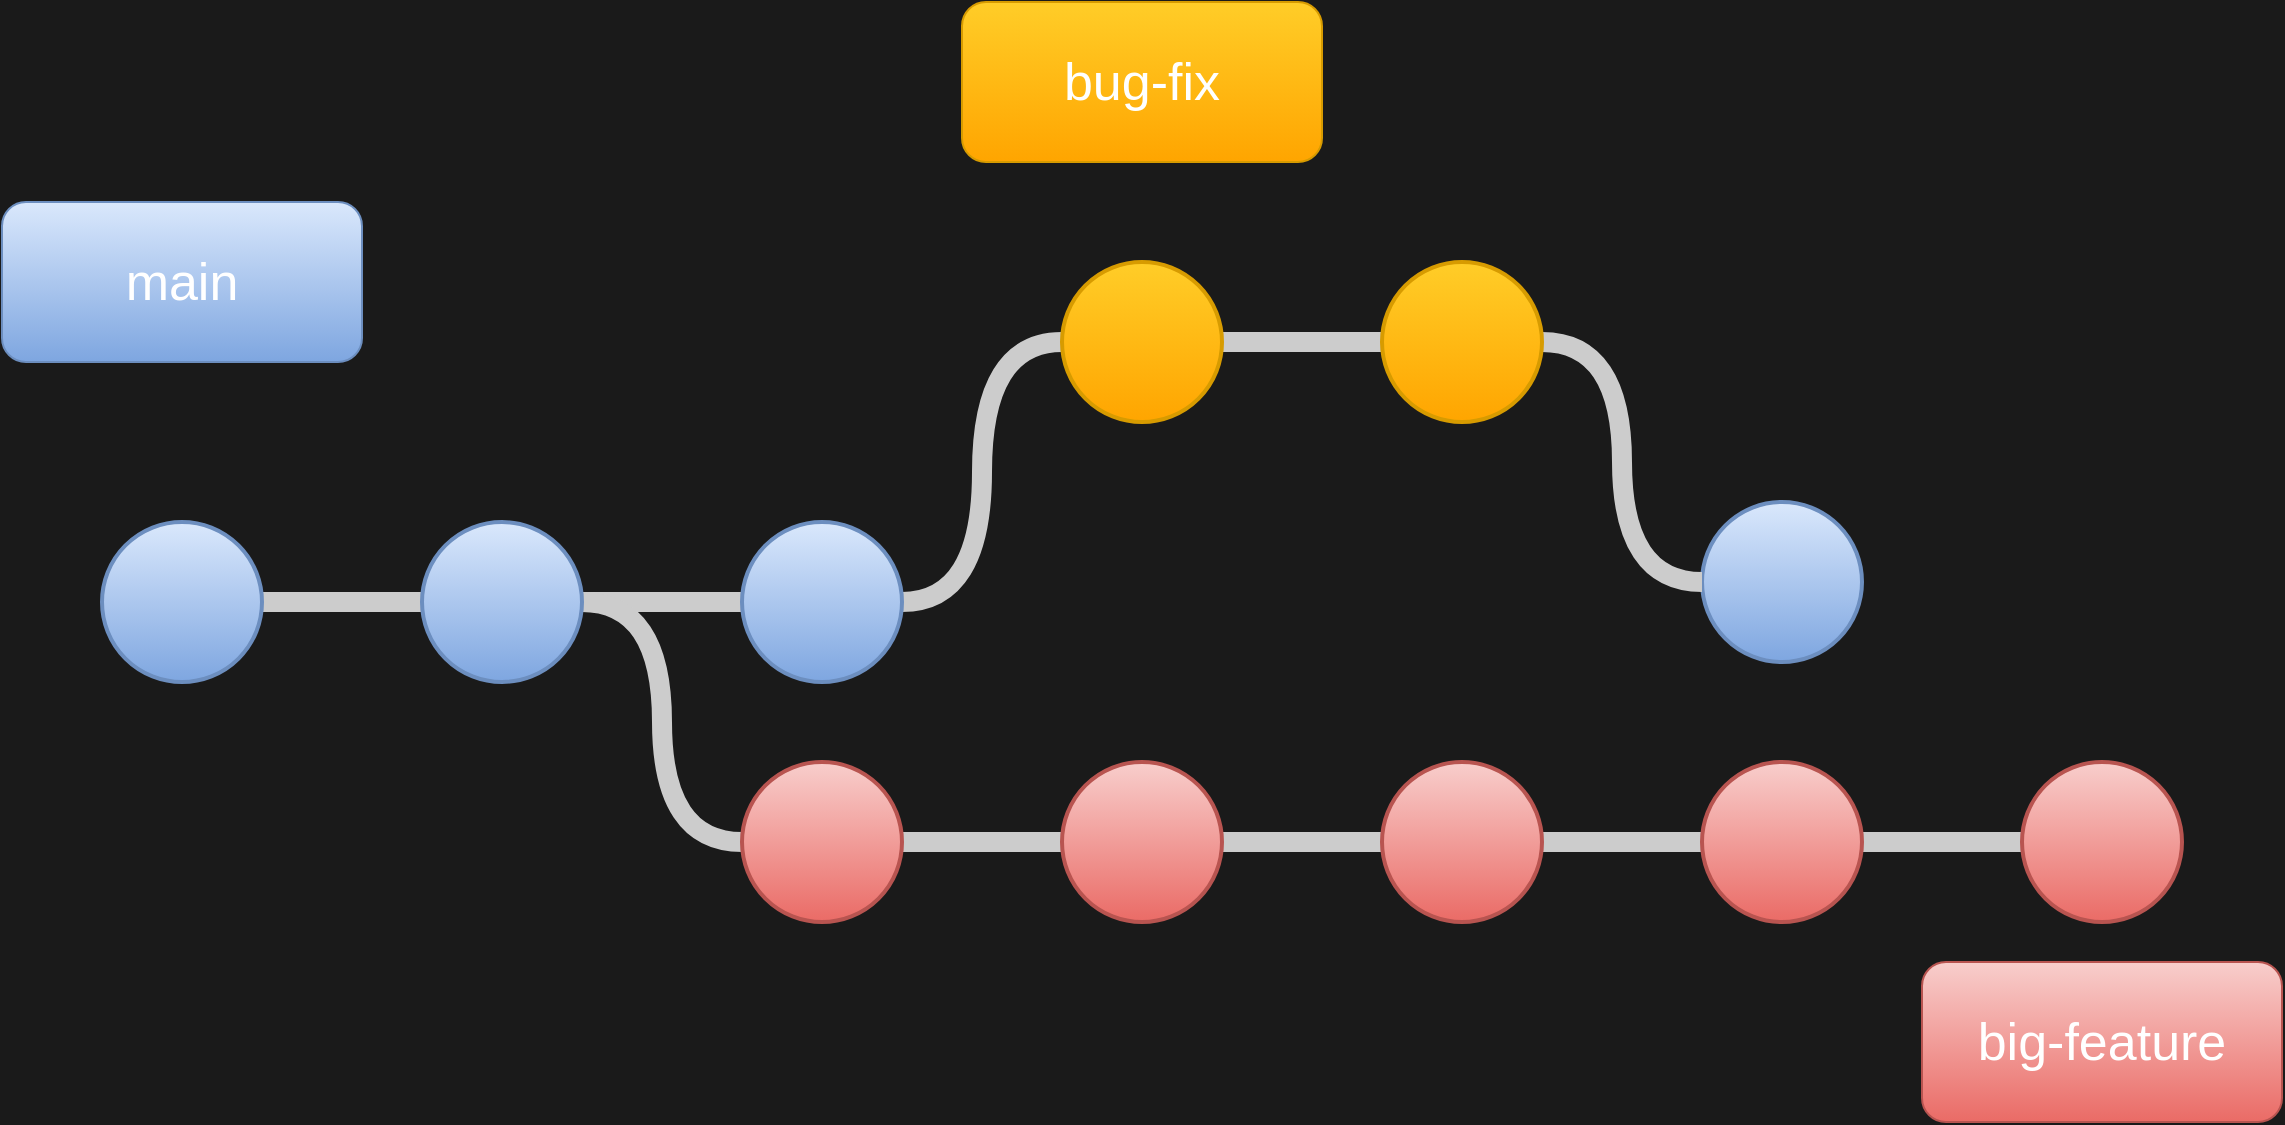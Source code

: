 <mxfile version="16.4.0" type="device"><diagram id="8DaUp5mB95cTxwQFrwqQ" name="Page-1"><mxGraphModel dx="2011" dy="1549" grid="1" gridSize="10" guides="1" tooltips="1" connect="1" arrows="1" fold="1" page="1" pageScale="1" pageWidth="1600" pageHeight="900" background="#1A1A1A" math="0" shadow="0"><root><mxCell id="0"/><mxCell id="1" parent="0"/><mxCell id="dafTkVLbCWRg_QDF9xsl-4" style="edgeStyle=orthogonalEdgeStyle;rounded=1;orthogonalLoop=1;jettySize=auto;html=1;exitX=1;exitY=0.5;exitDx=0;exitDy=0;strokeWidth=10;strokeColor=#CCCCCC;endArrow=none;endFill=0;" edge="1" parent="1" source="dafTkVLbCWRg_QDF9xsl-1" target="dafTkVLbCWRg_QDF9xsl-2"><mxGeometry relative="1" as="geometry"/></mxCell><mxCell id="dafTkVLbCWRg_QDF9xsl-1" value="" style="ellipse;whiteSpace=wrap;html=1;aspect=fixed;fillColor=#dae8fc;strokeColor=#6c8ebf;strokeWidth=2;fontSize=32;fontColor=#FFFFFF;gradientColor=#7ea6e0;" vertex="1" parent="1"><mxGeometry x="80" y="580" width="80" height="80" as="geometry"/></mxCell><mxCell id="dafTkVLbCWRg_QDF9xsl-5" style="edgeStyle=orthogonalEdgeStyle;rounded=1;orthogonalLoop=1;jettySize=auto;html=1;exitX=1;exitY=0.5;exitDx=0;exitDy=0;entryX=0;entryY=0.5;entryDx=0;entryDy=0;endArrow=none;endFill=0;strokeColor=#CCCCCC;strokeWidth=10;" edge="1" parent="1" source="dafTkVLbCWRg_QDF9xsl-2" target="dafTkVLbCWRg_QDF9xsl-3"><mxGeometry relative="1" as="geometry"/></mxCell><mxCell id="dafTkVLbCWRg_QDF9xsl-10" style="edgeStyle=orthogonalEdgeStyle;curved=1;orthogonalLoop=1;jettySize=auto;html=1;exitX=1;exitY=0.5;exitDx=0;exitDy=0;entryX=0;entryY=0.5;entryDx=0;entryDy=0;endArrow=none;endFill=0;strokeColor=#CCCCCC;strokeWidth=10;" edge="1" parent="1" source="dafTkVLbCWRg_QDF9xsl-2" target="dafTkVLbCWRg_QDF9xsl-9"><mxGeometry relative="1" as="geometry"/></mxCell><mxCell id="dafTkVLbCWRg_QDF9xsl-2" value="" style="ellipse;whiteSpace=wrap;html=1;aspect=fixed;fillColor=#dae8fc;strokeColor=#6c8ebf;strokeWidth=2;fontSize=32;fontColor=#FFFFFF;gradientColor=#7ea6e0;" vertex="1" parent="1"><mxGeometry x="240" y="580" width="80" height="80" as="geometry"/></mxCell><mxCell id="dafTkVLbCWRg_QDF9xsl-8" style="edgeStyle=orthogonalEdgeStyle;curved=1;orthogonalLoop=1;jettySize=auto;html=1;exitX=1;exitY=0.5;exitDx=0;exitDy=0;endArrow=none;endFill=0;strokeColor=#CCCCCC;strokeWidth=10;entryX=0;entryY=0.5;entryDx=0;entryDy=0;" edge="1" parent="1" source="dafTkVLbCWRg_QDF9xsl-3" target="dafTkVLbCWRg_QDF9xsl-6"><mxGeometry relative="1" as="geometry"><mxPoint x="510" y="490" as="targetPoint"/></mxGeometry></mxCell><mxCell id="dafTkVLbCWRg_QDF9xsl-3" value="" style="ellipse;whiteSpace=wrap;html=1;aspect=fixed;fillColor=#dae8fc;strokeColor=#6c8ebf;strokeWidth=2;fontSize=32;fontColor=#FFFFFF;gradientColor=#7ea6e0;" vertex="1" parent="1"><mxGeometry x="400" y="580" width="80" height="80" as="geometry"/></mxCell><mxCell id="dafTkVLbCWRg_QDF9xsl-21" style="edgeStyle=orthogonalEdgeStyle;curved=1;orthogonalLoop=1;jettySize=auto;html=1;exitX=1;exitY=0.5;exitDx=0;exitDy=0;entryX=0;entryY=0.5;entryDx=0;entryDy=0;endArrow=none;endFill=0;strokeColor=#CCCCCC;strokeWidth=10;" edge="1" parent="1" source="dafTkVLbCWRg_QDF9xsl-6" target="dafTkVLbCWRg_QDF9xsl-20"><mxGeometry relative="1" as="geometry"/></mxCell><mxCell id="dafTkVLbCWRg_QDF9xsl-6" value="" style="ellipse;whiteSpace=wrap;html=1;aspect=fixed;fillColor=#ffcd28;strokeColor=#d79b00;strokeWidth=2;fontSize=32;gradientColor=#ffa500;" vertex="1" parent="1"><mxGeometry x="560" y="450" width="80" height="80" as="geometry"/></mxCell><mxCell id="dafTkVLbCWRg_QDF9xsl-15" style="edgeStyle=orthogonalEdgeStyle;curved=1;orthogonalLoop=1;jettySize=auto;html=1;exitX=1;exitY=0.5;exitDx=0;exitDy=0;endArrow=none;endFill=0;strokeColor=#CCCCCC;strokeWidth=10;" edge="1" parent="1" source="dafTkVLbCWRg_QDF9xsl-9" target="dafTkVLbCWRg_QDF9xsl-11"><mxGeometry relative="1" as="geometry"/></mxCell><mxCell id="dafTkVLbCWRg_QDF9xsl-9" value="" style="ellipse;whiteSpace=wrap;html=1;aspect=fixed;fillColor=#f8cecc;strokeColor=#b85450;strokeWidth=2;fontSize=32;gradientColor=#ea6b66;" vertex="1" parent="1"><mxGeometry x="400" y="700" width="80" height="80" as="geometry"/></mxCell><mxCell id="dafTkVLbCWRg_QDF9xsl-16" style="edgeStyle=orthogonalEdgeStyle;curved=1;orthogonalLoop=1;jettySize=auto;html=1;exitX=1;exitY=0.5;exitDx=0;exitDy=0;entryX=0;entryY=0.5;entryDx=0;entryDy=0;endArrow=none;endFill=0;strokeColor=#CCCCCC;strokeWidth=10;" edge="1" parent="1" source="dafTkVLbCWRg_QDF9xsl-11" target="dafTkVLbCWRg_QDF9xsl-12"><mxGeometry relative="1" as="geometry"/></mxCell><mxCell id="dafTkVLbCWRg_QDF9xsl-11" value="" style="ellipse;whiteSpace=wrap;html=1;aspect=fixed;fillColor=#f8cecc;strokeColor=#b85450;strokeWidth=2;fontSize=32;gradientColor=#ea6b66;" vertex="1" parent="1"><mxGeometry x="560" y="700" width="80" height="80" as="geometry"/></mxCell><mxCell id="dafTkVLbCWRg_QDF9xsl-17" style="edgeStyle=orthogonalEdgeStyle;curved=1;orthogonalLoop=1;jettySize=auto;html=1;exitX=1;exitY=0.5;exitDx=0;exitDy=0;entryX=0;entryY=0.5;entryDx=0;entryDy=0;endArrow=none;endFill=0;strokeColor=#CCCCCC;strokeWidth=10;" edge="1" parent="1" source="dafTkVLbCWRg_QDF9xsl-12" target="dafTkVLbCWRg_QDF9xsl-13"><mxGeometry relative="1" as="geometry"/></mxCell><mxCell id="dafTkVLbCWRg_QDF9xsl-12" value="" style="ellipse;whiteSpace=wrap;html=1;aspect=fixed;fillColor=#f8cecc;strokeColor=#b85450;strokeWidth=2;fontSize=32;gradientColor=#ea6b66;" vertex="1" parent="1"><mxGeometry x="720" y="700" width="80" height="80" as="geometry"/></mxCell><mxCell id="dafTkVLbCWRg_QDF9xsl-18" style="edgeStyle=orthogonalEdgeStyle;curved=1;orthogonalLoop=1;jettySize=auto;html=1;exitX=1;exitY=0.5;exitDx=0;exitDy=0;entryX=0;entryY=0.5;entryDx=0;entryDy=0;endArrow=none;endFill=0;strokeColor=#CCCCCC;strokeWidth=10;" edge="1" parent="1" source="dafTkVLbCWRg_QDF9xsl-13" target="dafTkVLbCWRg_QDF9xsl-14"><mxGeometry relative="1" as="geometry"/></mxCell><mxCell id="dafTkVLbCWRg_QDF9xsl-13" value="" style="ellipse;whiteSpace=wrap;html=1;aspect=fixed;fillColor=#f8cecc;strokeColor=#b85450;strokeWidth=2;fontSize=32;gradientColor=#ea6b66;" vertex="1" parent="1"><mxGeometry x="880" y="700" width="80" height="80" as="geometry"/></mxCell><mxCell id="dafTkVLbCWRg_QDF9xsl-14" value="" style="ellipse;whiteSpace=wrap;html=1;aspect=fixed;fillColor=#f8cecc;strokeColor=#b85450;strokeWidth=2;fontSize=32;gradientColor=#ea6b66;" vertex="1" parent="1"><mxGeometry x="1040" y="700" width="80" height="80" as="geometry"/></mxCell><mxCell id="dafTkVLbCWRg_QDF9xsl-19" value="" style="ellipse;whiteSpace=wrap;html=1;aspect=fixed;fillColor=#dae8fc;strokeColor=#6c8ebf;strokeWidth=2;fontSize=32;fontColor=#FFFFFF;gradientColor=#7ea6e0;" vertex="1" parent="1"><mxGeometry x="880" y="570" width="80" height="80" as="geometry"/></mxCell><mxCell id="dafTkVLbCWRg_QDF9xsl-22" style="edgeStyle=orthogonalEdgeStyle;curved=1;orthogonalLoop=1;jettySize=auto;html=1;exitX=1;exitY=0.5;exitDx=0;exitDy=0;entryX=0;entryY=0.5;entryDx=0;entryDy=0;endArrow=none;endFill=0;strokeColor=#CCCCCC;strokeWidth=10;" edge="1" parent="1" source="dafTkVLbCWRg_QDF9xsl-20" target="dafTkVLbCWRg_QDF9xsl-19"><mxGeometry relative="1" as="geometry"/></mxCell><mxCell id="dafTkVLbCWRg_QDF9xsl-20" value="" style="ellipse;whiteSpace=wrap;html=1;aspect=fixed;fillColor=#ffcd28;strokeColor=#d79b00;strokeWidth=2;fontSize=32;gradientColor=#ffa500;" vertex="1" parent="1"><mxGeometry x="720" y="450" width="80" height="80" as="geometry"/></mxCell><mxCell id="dafTkVLbCWRg_QDF9xsl-23" value="&lt;font style=&quot;font-size: 26px&quot; color=&quot;#ffffff&quot;&gt;bug-fix&lt;/font&gt;" style="rounded=1;whiteSpace=wrap;html=1;fillColor=#ffcd28;gradientColor=#ffa500;strokeColor=#d79b00;" vertex="1" parent="1"><mxGeometry x="510" y="320" width="180" height="80" as="geometry"/></mxCell><mxCell id="dafTkVLbCWRg_QDF9xsl-24" value="&lt;font style=&quot;font-size: 26px&quot; color=&quot;#ffffff&quot;&gt;main&lt;/font&gt;" style="rounded=1;whiteSpace=wrap;html=1;fillColor=#dae8fc;gradientColor=#7ea6e0;strokeColor=#6c8ebf;" vertex="1" parent="1"><mxGeometry x="30" y="420" width="180" height="80" as="geometry"/></mxCell><mxCell id="dafTkVLbCWRg_QDF9xsl-25" value="&lt;font style=&quot;font-size: 26px&quot; color=&quot;#ffffff&quot;&gt;big-feature&lt;/font&gt;" style="rounded=1;whiteSpace=wrap;html=1;fillColor=#f8cecc;gradientColor=#ea6b66;strokeColor=#b85450;" vertex="1" parent="1"><mxGeometry x="990" y="800" width="180" height="80" as="geometry"/></mxCell></root></mxGraphModel></diagram></mxfile>